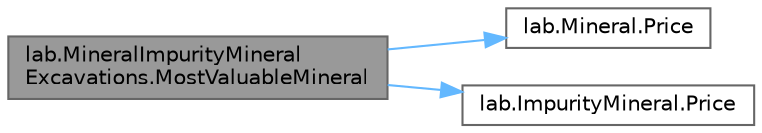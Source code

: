 digraph "lab.MineralImpurityMineralExcavations.MostValuableMineral"
{
 // LATEX_PDF_SIZE
  bgcolor="transparent";
  edge [fontname=Helvetica,fontsize=10,labelfontname=Helvetica,labelfontsize=10];
  node [fontname=Helvetica,fontsize=10,shape=box,height=0.2,width=0.4];
  rankdir="LR";
  Node1 [label="lab.MineralImpurityMineral\lExcavations.MostValuableMineral",height=0.2,width=0.4,color="gray40", fillcolor="grey60", style="filled", fontcolor="black",tooltip=" "];
  Node1 -> Node2 [color="steelblue1",style="solid"];
  Node2 [label="lab.Mineral.Price",height=0.2,width=0.4,color="grey40", fillcolor="white", style="filled",URL="$classlab_1_1_mineral.html#af8f975022dc17482a5e91d2fa5a87a5b",tooltip=" "];
  Node1 -> Node3 [color="steelblue1",style="solid"];
  Node3 [label="lab.ImpurityMineral.Price",height=0.2,width=0.4,color="grey40", fillcolor="white", style="filled",URL="$classlab_1_1_impurity_mineral.html#a6e7538ff3ce05a01545490d517064d91",tooltip=" "];
}
